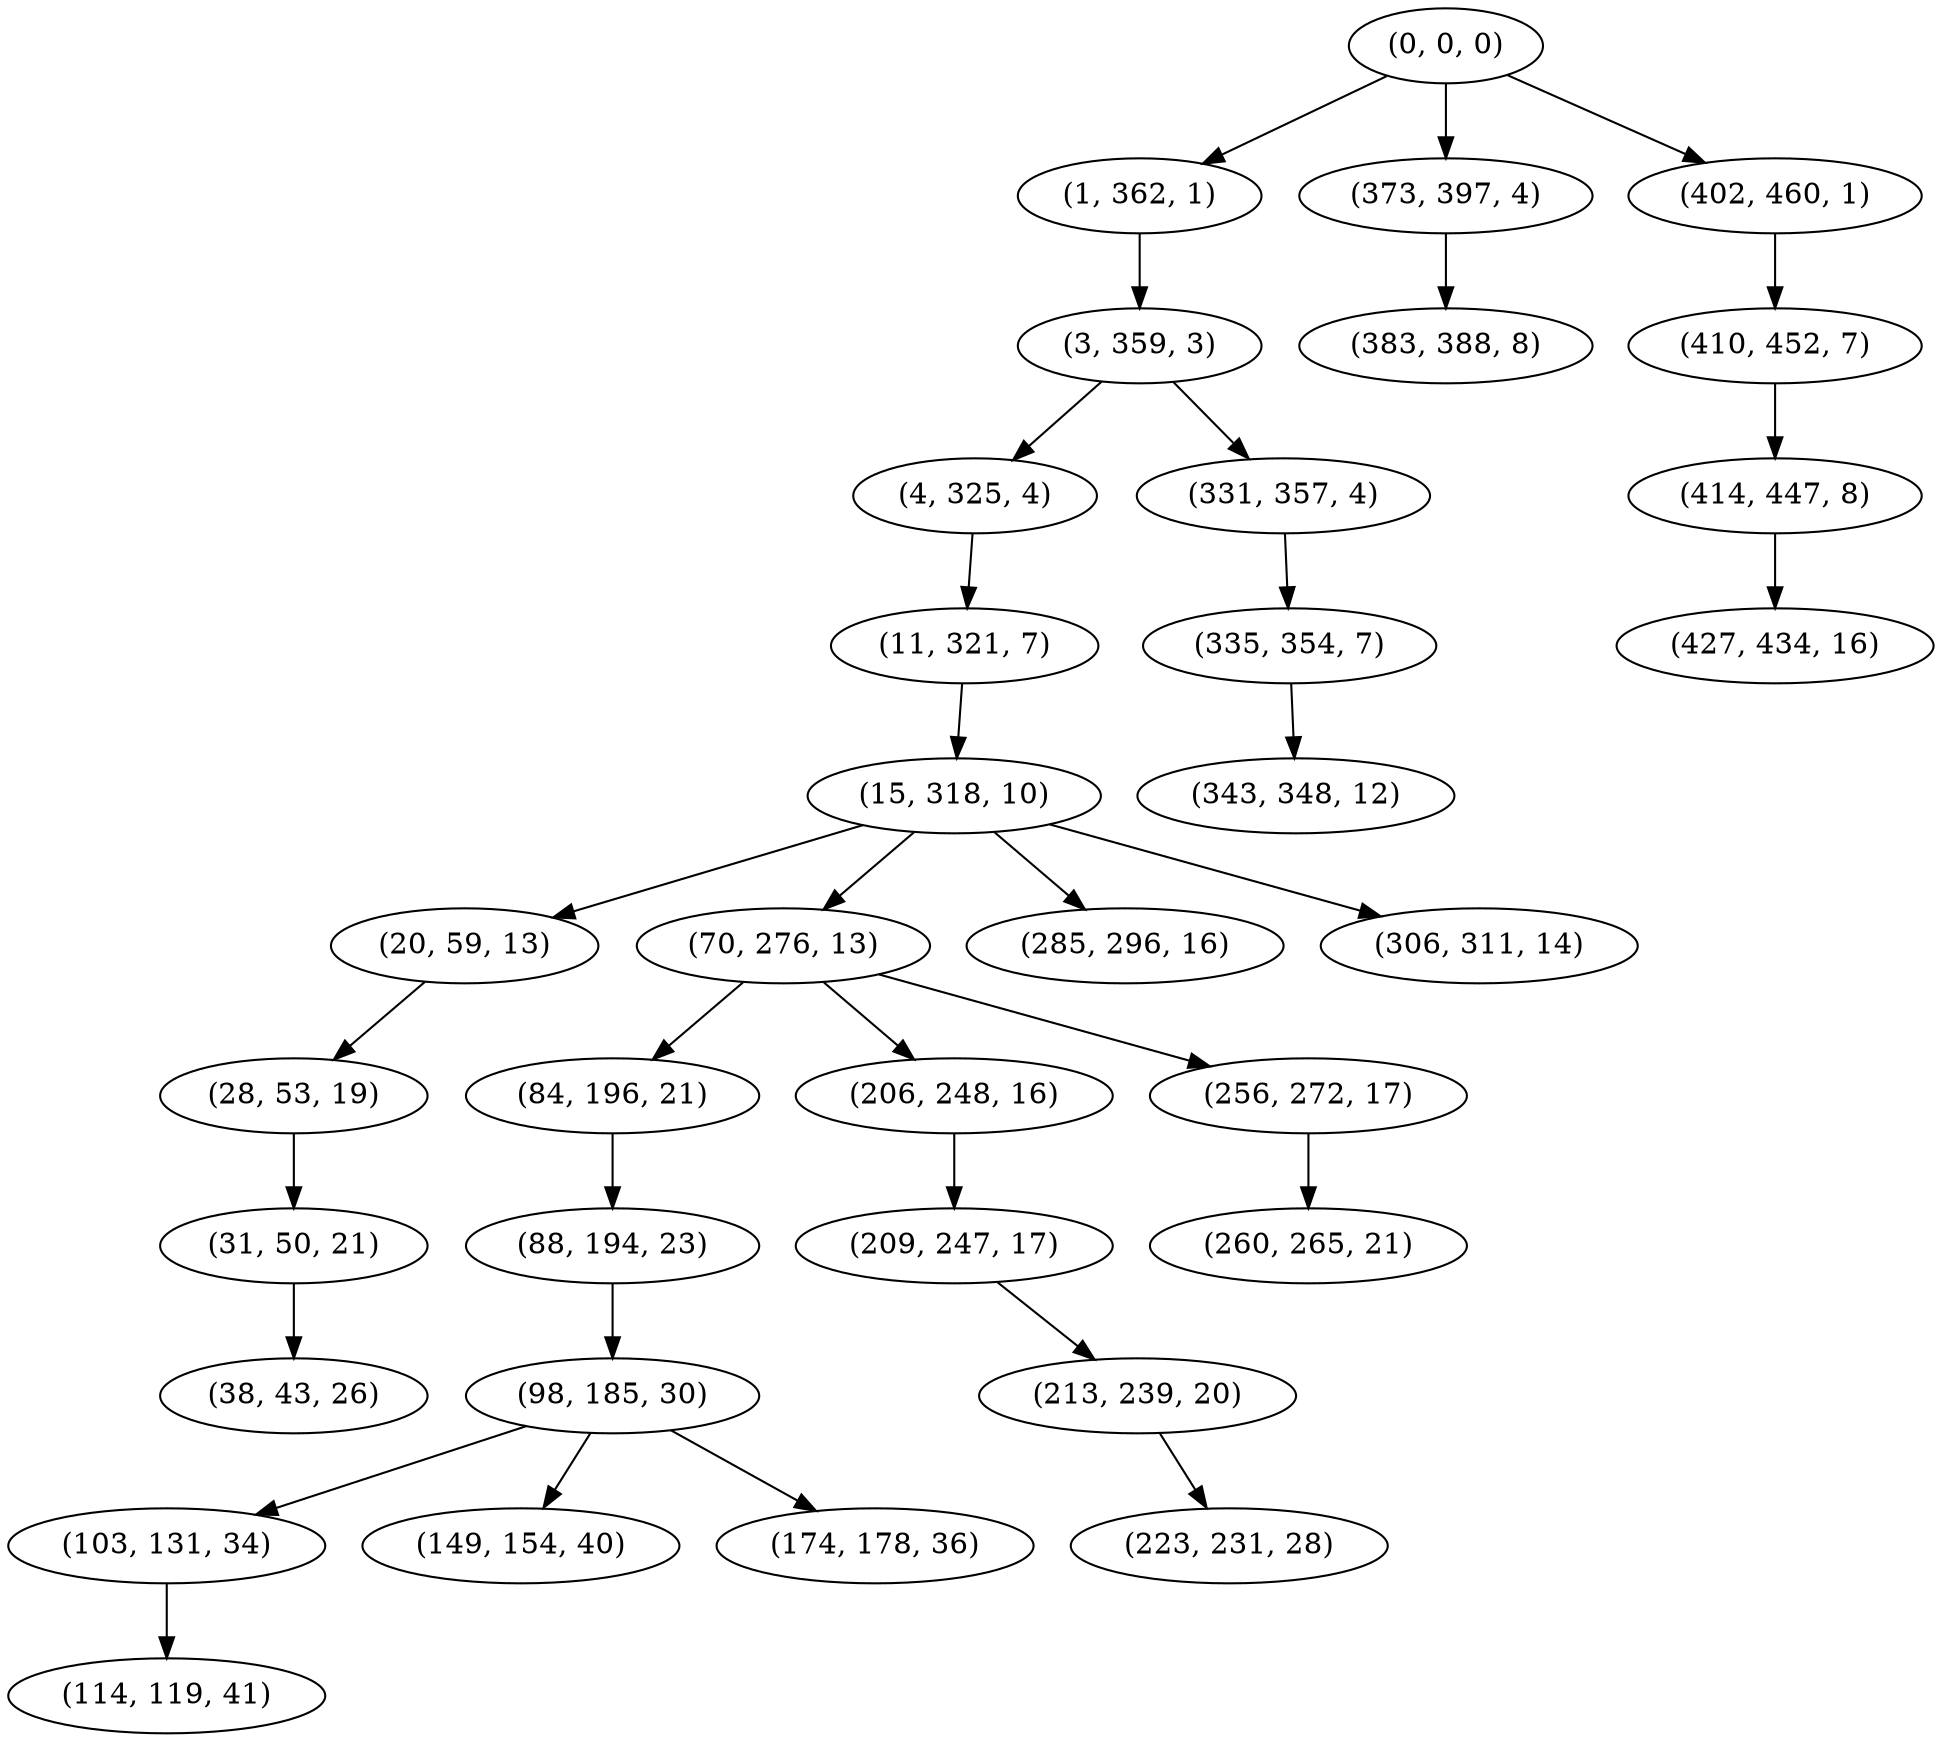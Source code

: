 digraph tree {
    "(0, 0, 0)";
    "(1, 362, 1)";
    "(3, 359, 3)";
    "(4, 325, 4)";
    "(11, 321, 7)";
    "(15, 318, 10)";
    "(20, 59, 13)";
    "(28, 53, 19)";
    "(31, 50, 21)";
    "(38, 43, 26)";
    "(70, 276, 13)";
    "(84, 196, 21)";
    "(88, 194, 23)";
    "(98, 185, 30)";
    "(103, 131, 34)";
    "(114, 119, 41)";
    "(149, 154, 40)";
    "(174, 178, 36)";
    "(206, 248, 16)";
    "(209, 247, 17)";
    "(213, 239, 20)";
    "(223, 231, 28)";
    "(256, 272, 17)";
    "(260, 265, 21)";
    "(285, 296, 16)";
    "(306, 311, 14)";
    "(331, 357, 4)";
    "(335, 354, 7)";
    "(343, 348, 12)";
    "(373, 397, 4)";
    "(383, 388, 8)";
    "(402, 460, 1)";
    "(410, 452, 7)";
    "(414, 447, 8)";
    "(427, 434, 16)";
    "(0, 0, 0)" -> "(1, 362, 1)";
    "(0, 0, 0)" -> "(373, 397, 4)";
    "(0, 0, 0)" -> "(402, 460, 1)";
    "(1, 362, 1)" -> "(3, 359, 3)";
    "(3, 359, 3)" -> "(4, 325, 4)";
    "(3, 359, 3)" -> "(331, 357, 4)";
    "(4, 325, 4)" -> "(11, 321, 7)";
    "(11, 321, 7)" -> "(15, 318, 10)";
    "(15, 318, 10)" -> "(20, 59, 13)";
    "(15, 318, 10)" -> "(70, 276, 13)";
    "(15, 318, 10)" -> "(285, 296, 16)";
    "(15, 318, 10)" -> "(306, 311, 14)";
    "(20, 59, 13)" -> "(28, 53, 19)";
    "(28, 53, 19)" -> "(31, 50, 21)";
    "(31, 50, 21)" -> "(38, 43, 26)";
    "(70, 276, 13)" -> "(84, 196, 21)";
    "(70, 276, 13)" -> "(206, 248, 16)";
    "(70, 276, 13)" -> "(256, 272, 17)";
    "(84, 196, 21)" -> "(88, 194, 23)";
    "(88, 194, 23)" -> "(98, 185, 30)";
    "(98, 185, 30)" -> "(103, 131, 34)";
    "(98, 185, 30)" -> "(149, 154, 40)";
    "(98, 185, 30)" -> "(174, 178, 36)";
    "(103, 131, 34)" -> "(114, 119, 41)";
    "(206, 248, 16)" -> "(209, 247, 17)";
    "(209, 247, 17)" -> "(213, 239, 20)";
    "(213, 239, 20)" -> "(223, 231, 28)";
    "(256, 272, 17)" -> "(260, 265, 21)";
    "(331, 357, 4)" -> "(335, 354, 7)";
    "(335, 354, 7)" -> "(343, 348, 12)";
    "(373, 397, 4)" -> "(383, 388, 8)";
    "(402, 460, 1)" -> "(410, 452, 7)";
    "(410, 452, 7)" -> "(414, 447, 8)";
    "(414, 447, 8)" -> "(427, 434, 16)";
}
